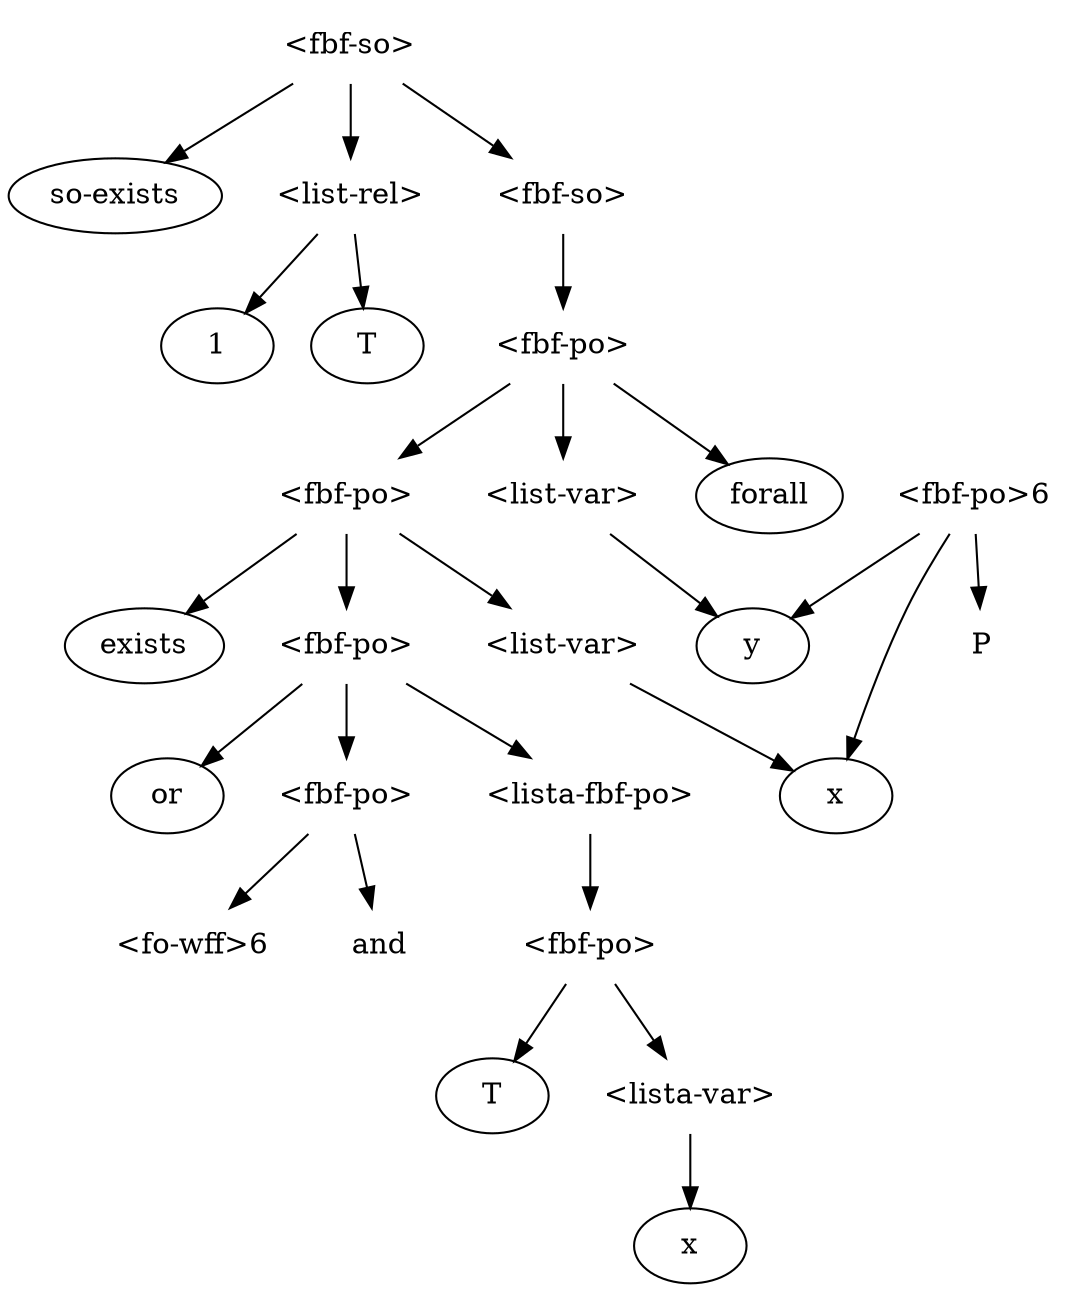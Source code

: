 digraph G {
    node[shape=plaintext];

    "<fbf-so>" -> "so-exists";
    "<fbf-so>" -> "<list-rel>";
    "<fbf-so>" -> "<fbf-so>2";
    "<list-rel>" -> "T";
    "<list-rel>" -> "1";
    "<fbf-so>2" -> "<fbf-po>"
    "<fbf-po>" -> "forall"
    "<fbf-po>" -> "<list-var>"
    "<list-var>" -> "y"
    "<fbf-po>" -> "<fbf-po>2"
    "<fbf-po>2" -> "exists"
    "<fbf-po>2" -> "<list-var>2"
    "<list-var>2" -> "x"
    "<fbf-po>2" -> "<fbf-po>3"
    "<fbf-po>3" -> "or"
    "<fbf-po>3" -> "<fbf-po>4"
    "<fbf-po>4" -> "and"
    "<fbf-po>4" -> "<fo-wff>6"
    "<fbf-po>6" -> "P"
    "<fbf-po>6" -> "x"
    "<fbf-po>6" -> "y"
    "<fbf-po>3" -> "<lista-fbf-po>"
    "<lista-fbf-po>" -> "<fbf-po>5"
    "<fbf-po>5" -> "T2"
    "<fbf-po>5" -> "<lista-var>"
    "<lista-var>" -> "x2"

    "<fbf-so>2" [label="<fbf-so>"];
    "<fbf-po>2" [label="<fbf-po>"];
    "<fbf-po>3" [label="<fbf-po>"];
    "<fbf-po>4" [label="<fbf-po>"];
    "<fbf-po>5" [label="<fbf-po>"];
    "<list-var>2" [label="<list-var>"];
    "T2" [label="T"];
    "x2" [label="x"];
    "so-exists" [shape=ellipse];
    "T" [shape=ellipse];
    "T2" [shape=ellipse];
    "1" [shape=ellipse];
    "forall" [shape=ellipse];
    "y" [shape=ellipse];
    "exists" [shape=ellipse];
    "x" [shape=ellipse];
    "x2" [shape=ellipse];
    "or" [shape=ellipse];
    //end [shape=Msquare];
}
